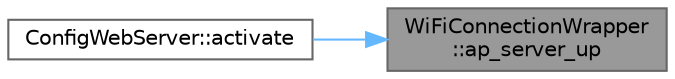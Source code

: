 digraph "WiFiConnectionWrapper::ap_server_up"
{
 // LATEX_PDF_SIZE
  bgcolor="transparent";
  edge [fontname=Helvetica,fontsize=10,labelfontname=Helvetica,labelfontsize=10];
  node [fontname=Helvetica,fontsize=10,shape=box,height=0.2,width=0.4];
  rankdir="RL";
  Node1 [id="Node000001",label="WiFiConnectionWrapper\l::ap_server_up",height=0.2,width=0.4,color="gray40", fillcolor="grey60", style="filled", fontcolor="black",tooltip=" "];
  Node1 -> Node2 [id="edge2_Node000001_Node000002",dir="back",color="steelblue1",style="solid",tooltip=" "];
  Node2 [id="Node000002",label="ConfigWebServer::activate",height=0.2,width=0.4,color="grey40", fillcolor="white", style="filled",URL="$class_config_web_server.html#a5fba48f2cf78029036a923eb27bc0674",tooltip=" "];
}
